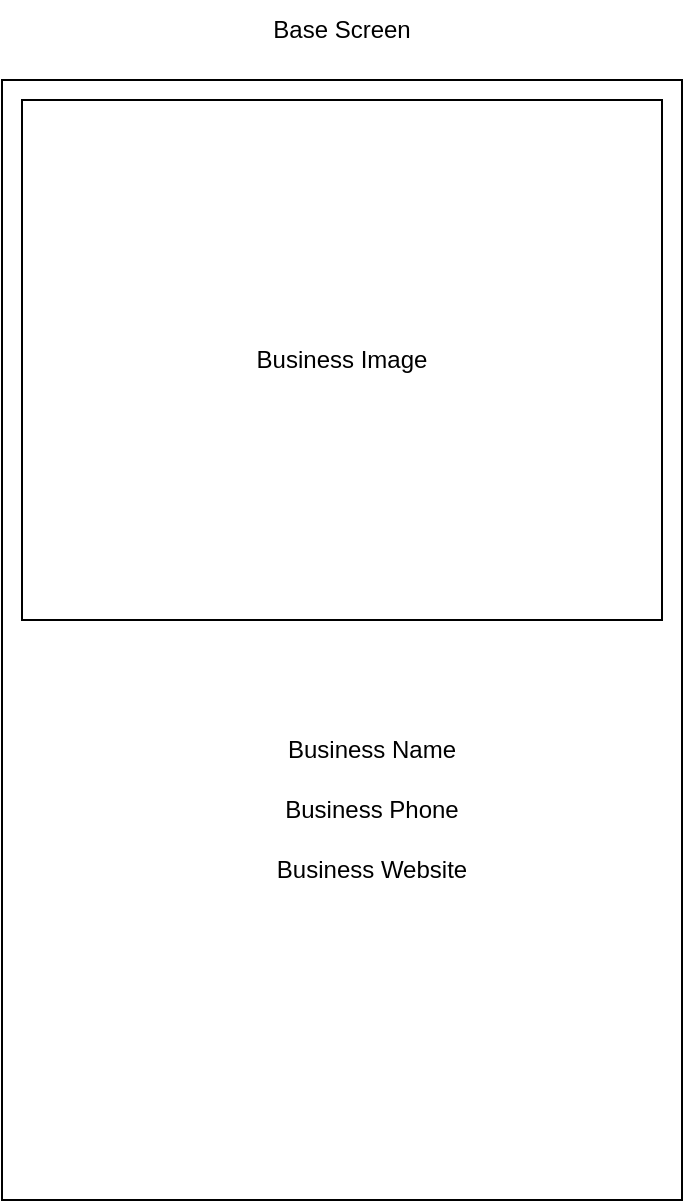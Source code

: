 <mxfile version="22.1.21" type="device">
  <diagram name="Page-1" id="ft1xzzVUmPAsk-sKSAoQ">
    <mxGraphModel dx="1098" dy="988" grid="1" gridSize="10" guides="1" tooltips="1" connect="1" arrows="1" fold="1" page="1" pageScale="1" pageWidth="850" pageHeight="1100" math="0" shadow="0">
      <root>
        <mxCell id="0" />
        <mxCell id="1" parent="0" />
        <mxCell id="mAaDMo2v-VrkJS3IuSnh-2" value="" style="rounded=0;whiteSpace=wrap;html=1;" vertex="1" parent="1">
          <mxGeometry x="20" y="130" width="340" height="560" as="geometry" />
        </mxCell>
        <mxCell id="mAaDMo2v-VrkJS3IuSnh-3" value="Base Screen" style="text;html=1;strokeColor=none;fillColor=none;align=center;verticalAlign=middle;whiteSpace=wrap;rounded=0;" vertex="1" parent="1">
          <mxGeometry x="150" y="90" width="80" height="30" as="geometry" />
        </mxCell>
        <mxCell id="mAaDMo2v-VrkJS3IuSnh-4" value="Business Image" style="rounded=0;whiteSpace=wrap;html=1;" vertex="1" parent="1">
          <mxGeometry x="30" y="140" width="320" height="260" as="geometry" />
        </mxCell>
        <mxCell id="mAaDMo2v-VrkJS3IuSnh-5" value="Business Name" style="text;html=1;strokeColor=none;fillColor=none;align=center;verticalAlign=middle;whiteSpace=wrap;rounded=0;" vertex="1" parent="1">
          <mxGeometry x="160" y="450" width="90" height="30" as="geometry" />
        </mxCell>
        <mxCell id="mAaDMo2v-VrkJS3IuSnh-6" value="Business Phone" style="text;html=1;strokeColor=none;fillColor=none;align=center;verticalAlign=middle;whiteSpace=wrap;rounded=0;" vertex="1" parent="1">
          <mxGeometry x="160" y="480" width="90" height="30" as="geometry" />
        </mxCell>
        <mxCell id="mAaDMo2v-VrkJS3IuSnh-7" value="Business Website" style="text;html=1;strokeColor=none;fillColor=none;align=center;verticalAlign=middle;whiteSpace=wrap;rounded=0;" vertex="1" parent="1">
          <mxGeometry x="155" y="510" width="100" height="30" as="geometry" />
        </mxCell>
      </root>
    </mxGraphModel>
  </diagram>
</mxfile>
